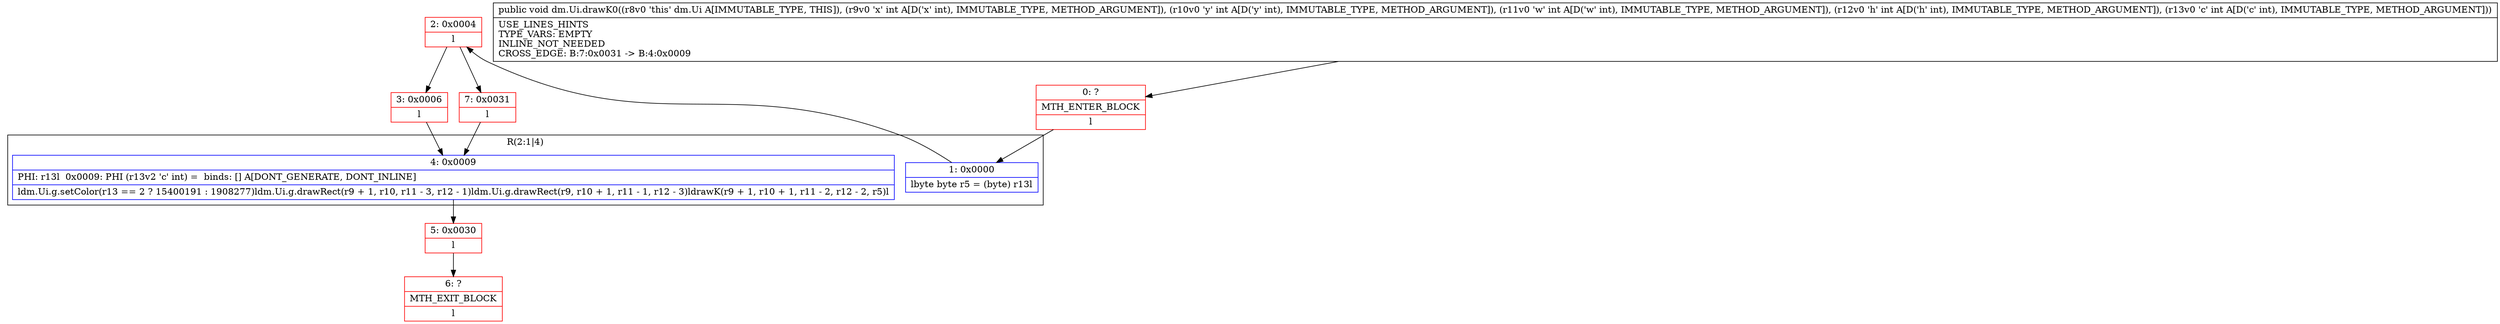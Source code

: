 digraph "CFG fordm.Ui.drawK0(IIIII)V" {
subgraph cluster_Region_419413141 {
label = "R(2:1|4)";
node [shape=record,color=blue];
Node_1 [shape=record,label="{1\:\ 0x0000|lbyte byte r5 = (byte) r13l}"];
Node_4 [shape=record,label="{4\:\ 0x0009|PHI: r13l  0x0009: PHI (r13v2 'c' int) =  binds: [] A[DONT_GENERATE, DONT_INLINE]\l|ldm.Ui.g.setColor(r13 == 2 ? 15400191 : 1908277)ldm.Ui.g.drawRect(r9 + 1, r10, r11 \- 3, r12 \- 1)ldm.Ui.g.drawRect(r9, r10 + 1, r11 \- 1, r12 \- 3)ldrawK(r9 + 1, r10 + 1, r11 \- 2, r12 \- 2, r5)l}"];
}
Node_0 [shape=record,color=red,label="{0\:\ ?|MTH_ENTER_BLOCK\l|l}"];
Node_2 [shape=record,color=red,label="{2\:\ 0x0004|l}"];
Node_3 [shape=record,color=red,label="{3\:\ 0x0006|l}"];
Node_5 [shape=record,color=red,label="{5\:\ 0x0030|l}"];
Node_6 [shape=record,color=red,label="{6\:\ ?|MTH_EXIT_BLOCK\l|l}"];
Node_7 [shape=record,color=red,label="{7\:\ 0x0031|l}"];
MethodNode[shape=record,label="{public void dm.Ui.drawK0((r8v0 'this' dm.Ui A[IMMUTABLE_TYPE, THIS]), (r9v0 'x' int A[D('x' int), IMMUTABLE_TYPE, METHOD_ARGUMENT]), (r10v0 'y' int A[D('y' int), IMMUTABLE_TYPE, METHOD_ARGUMENT]), (r11v0 'w' int A[D('w' int), IMMUTABLE_TYPE, METHOD_ARGUMENT]), (r12v0 'h' int A[D('h' int), IMMUTABLE_TYPE, METHOD_ARGUMENT]), (r13v0 'c' int A[D('c' int), IMMUTABLE_TYPE, METHOD_ARGUMENT]))  | USE_LINES_HINTS\lTYPE_VARS: EMPTY\lINLINE_NOT_NEEDED\lCROSS_EDGE: B:7:0x0031 \-\> B:4:0x0009\l}"];
MethodNode -> Node_0;
Node_1 -> Node_2;
Node_4 -> Node_5;
Node_0 -> Node_1;
Node_2 -> Node_3;
Node_2 -> Node_7;
Node_3 -> Node_4;
Node_5 -> Node_6;
Node_7 -> Node_4;
}

